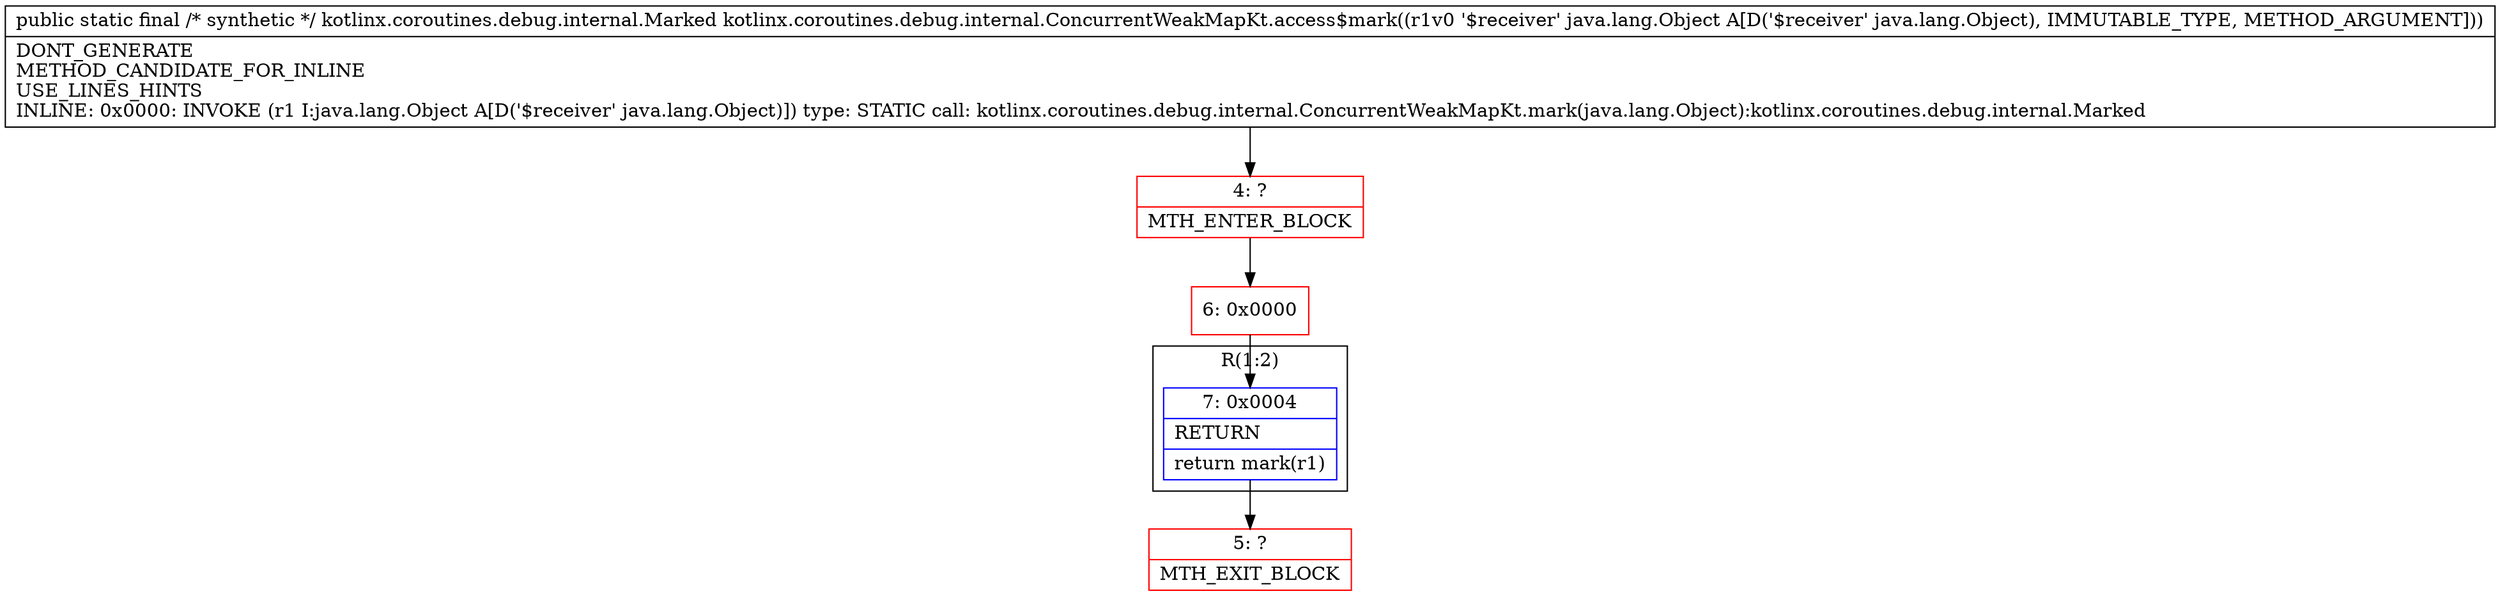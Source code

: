 digraph "CFG forkotlinx.coroutines.debug.internal.ConcurrentWeakMapKt.access$mark(Ljava\/lang\/Object;)Lkotlinx\/coroutines\/debug\/internal\/Marked;" {
subgraph cluster_Region_445446217 {
label = "R(1:2)";
node [shape=record,color=blue];
Node_7 [shape=record,label="{7\:\ 0x0004|RETURN\l|return mark(r1)\l}"];
}
Node_4 [shape=record,color=red,label="{4\:\ ?|MTH_ENTER_BLOCK\l}"];
Node_6 [shape=record,color=red,label="{6\:\ 0x0000}"];
Node_5 [shape=record,color=red,label="{5\:\ ?|MTH_EXIT_BLOCK\l}"];
MethodNode[shape=record,label="{public static final \/* synthetic *\/ kotlinx.coroutines.debug.internal.Marked kotlinx.coroutines.debug.internal.ConcurrentWeakMapKt.access$mark((r1v0 '$receiver' java.lang.Object A[D('$receiver' java.lang.Object), IMMUTABLE_TYPE, METHOD_ARGUMENT]))  | DONT_GENERATE\lMETHOD_CANDIDATE_FOR_INLINE\lUSE_LINES_HINTS\lINLINE: 0x0000: INVOKE  (r1 I:java.lang.Object A[D('$receiver' java.lang.Object)]) type: STATIC call: kotlinx.coroutines.debug.internal.ConcurrentWeakMapKt.mark(java.lang.Object):kotlinx.coroutines.debug.internal.Marked\l}"];
MethodNode -> Node_4;Node_7 -> Node_5;
Node_4 -> Node_6;
Node_6 -> Node_7;
}

